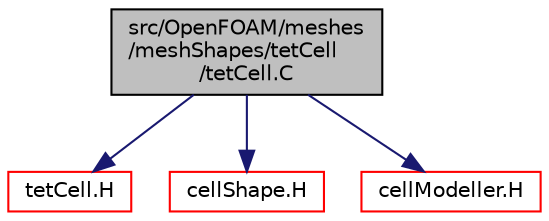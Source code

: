 digraph "src/OpenFOAM/meshes/meshShapes/tetCell/tetCell.C"
{
  bgcolor="transparent";
  edge [fontname="Helvetica",fontsize="10",labelfontname="Helvetica",labelfontsize="10"];
  node [fontname="Helvetica",fontsize="10",shape=record];
  Node0 [label="src/OpenFOAM/meshes\l/meshShapes/tetCell\l/tetCell.C",height=0.2,width=0.4,color="black", fillcolor="grey75", style="filled", fontcolor="black"];
  Node0 -> Node1 [color="midnightblue",fontsize="10",style="solid",fontname="Helvetica"];
  Node1 [label="tetCell.H",height=0.2,width=0.4,color="red",URL="$a12116.html"];
  Node0 -> Node188 [color="midnightblue",fontsize="10",style="solid",fontname="Helvetica"];
  Node188 [label="cellShape.H",height=0.2,width=0.4,color="red",URL="$a12035.html"];
  Node0 -> Node195 [color="midnightblue",fontsize="10",style="solid",fontname="Helvetica"];
  Node195 [label="cellModeller.H",height=0.2,width=0.4,color="red",URL="$a12026.html"];
}
